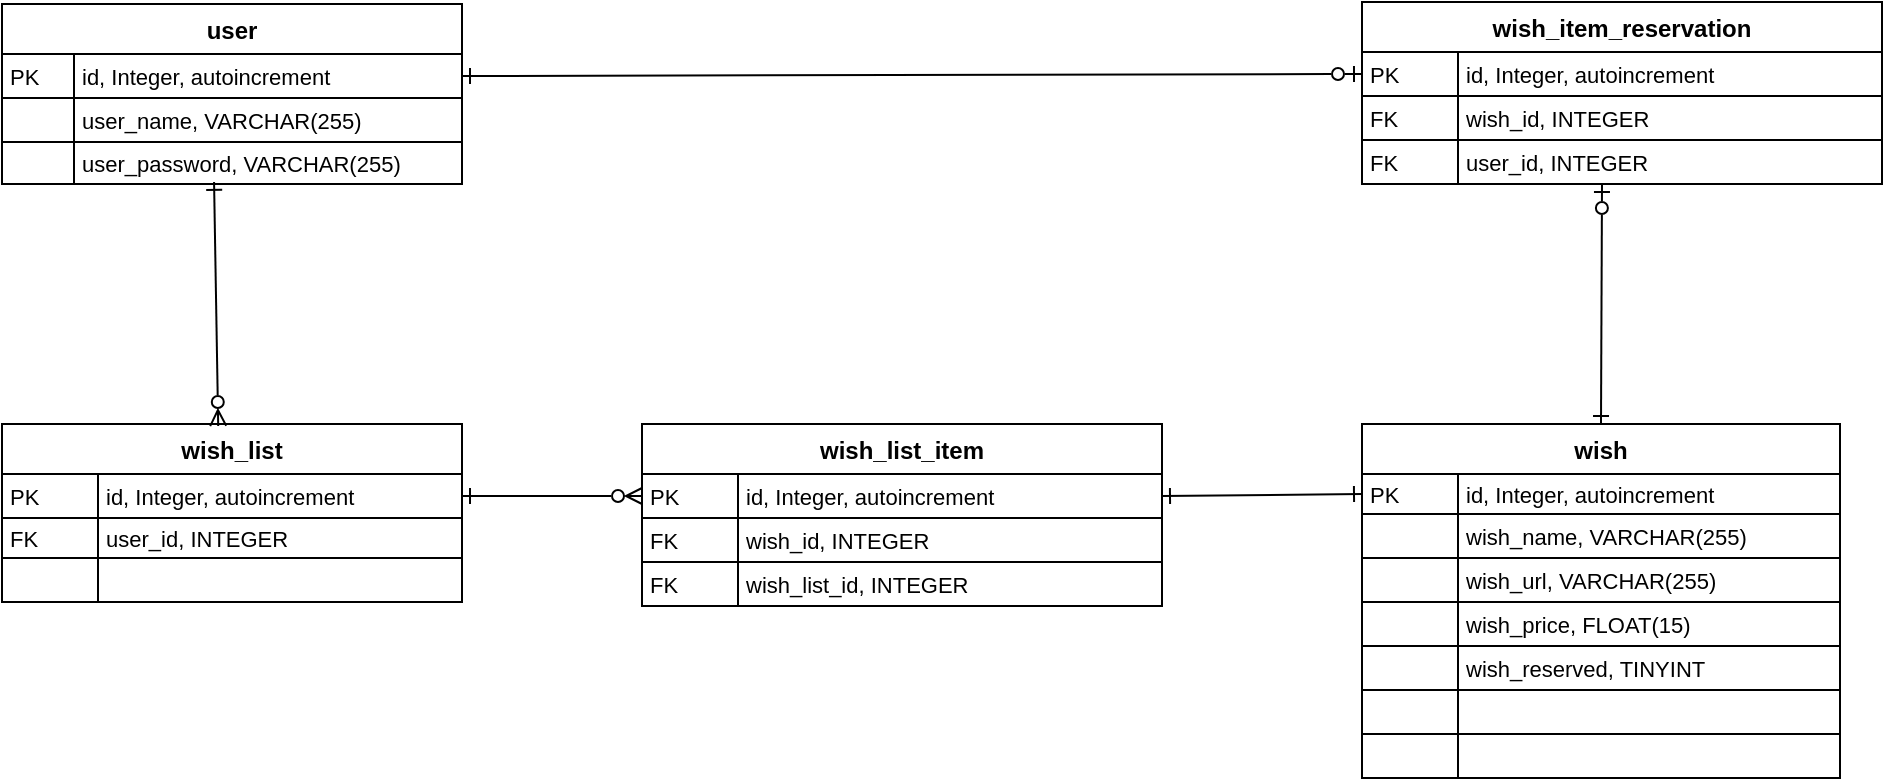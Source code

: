 <mxfile version="24.8.3">
  <diagram name="Side-1" id="iUmJYM5H5TX0otE7iVkQ">
    <mxGraphModel dx="1021" dy="607" grid="1" gridSize="10" guides="1" tooltips="1" connect="1" arrows="1" fold="1" page="1" pageScale="1" pageWidth="827" pageHeight="1169" math="0" shadow="0">
      <root>
        <mxCell id="0" />
        <mxCell id="1" parent="0" />
        <mxCell id="2" value="user" style="shape=table;startSize=25;container=1;collapsible=0;childLayout=tableLayout;fixedRows=1;rowLines=1;fontStyle=1;align=center;resizeLast=1;" parent="1" vertex="1">
          <mxGeometry x="40" y="110" width="230" height="90" as="geometry" />
        </mxCell>
        <mxCell id="3" style="shape=tableRow;horizontal=0;startSize=0;swimlaneHead=0;swimlaneBody=0;fillColor=none;collapsible=0;dropTarget=0;points=[[0,0.5],[1,0.5]];portConstraint=eastwest;top=0;left=0;right=0;bottom=0;" parent="2" vertex="1">
          <mxGeometry y="25" width="230" height="22" as="geometry" />
        </mxCell>
        <mxCell id="4" value="PK" style="shape=partialRectangle;connectable=0;fillColor=none;top=0;left=0;bottom=0;right=0;align=left;spacingLeft=2;overflow=hidden;fontSize=11;" parent="3" vertex="1">
          <mxGeometry width="36" height="22" as="geometry">
            <mxRectangle width="36" height="22" as="alternateBounds" />
          </mxGeometry>
        </mxCell>
        <mxCell id="5" value="id, Integer, autoincrement" style="shape=partialRectangle;connectable=0;fillColor=none;top=0;left=0;bottom=0;right=0;align=left;spacingLeft=2;overflow=hidden;fontSize=11;" parent="3" vertex="1">
          <mxGeometry x="36" width="194" height="22" as="geometry">
            <mxRectangle width="194" height="22" as="alternateBounds" />
          </mxGeometry>
        </mxCell>
        <mxCell id="6" style="shape=tableRow;horizontal=0;startSize=0;swimlaneHead=0;swimlaneBody=0;fillColor=none;collapsible=0;dropTarget=0;points=[[0,0.5],[1,0.5]];portConstraint=eastwest;top=0;left=0;right=0;bottom=0;" parent="2" vertex="1">
          <mxGeometry y="47" width="230" height="22" as="geometry" />
        </mxCell>
        <mxCell id="7" value="" style="shape=partialRectangle;connectable=0;fillColor=none;top=0;left=0;bottom=0;right=0;align=left;spacingLeft=2;overflow=hidden;fontSize=11;" parent="6" vertex="1">
          <mxGeometry width="36" height="22" as="geometry">
            <mxRectangle width="36" height="22" as="alternateBounds" />
          </mxGeometry>
        </mxCell>
        <mxCell id="8" value="user_name, VARCHAR(255)" style="shape=partialRectangle;connectable=0;fillColor=none;top=0;left=0;bottom=0;right=0;align=left;spacingLeft=2;overflow=hidden;fontSize=11;" parent="6" vertex="1">
          <mxGeometry x="36" width="194" height="22" as="geometry">
            <mxRectangle width="194" height="22" as="alternateBounds" />
          </mxGeometry>
        </mxCell>
        <mxCell id="9" style="shape=tableRow;horizontal=0;startSize=0;swimlaneHead=0;swimlaneBody=0;fillColor=none;collapsible=0;dropTarget=0;points=[[0,0.5],[1,0.5]];portConstraint=eastwest;top=0;left=0;right=0;bottom=0;" parent="2" vertex="1">
          <mxGeometry y="69" width="230" height="21" as="geometry" />
        </mxCell>
        <mxCell id="10" value="" style="shape=partialRectangle;connectable=0;fillColor=none;top=0;left=0;bottom=0;right=0;align=left;spacingLeft=2;overflow=hidden;fontSize=11;" parent="9" vertex="1">
          <mxGeometry width="36" height="21" as="geometry">
            <mxRectangle width="36" height="21" as="alternateBounds" />
          </mxGeometry>
        </mxCell>
        <mxCell id="11" value="user_password, VARCHAR(255)" style="shape=partialRectangle;connectable=0;fillColor=none;top=0;left=0;bottom=0;right=0;align=left;spacingLeft=2;overflow=hidden;fontSize=11;" parent="9" vertex="1">
          <mxGeometry x="36" width="194" height="21" as="geometry">
            <mxRectangle width="194" height="21" as="alternateBounds" />
          </mxGeometry>
        </mxCell>
        <mxCell id="krktDHk4n1So4Y8UEjge-22" value="wish" style="shape=table;startSize=25;container=1;collapsible=0;childLayout=tableLayout;fixedRows=1;rowLines=1;fontStyle=1;align=center;resizeLast=1;" vertex="1" parent="1">
          <mxGeometry x="720" y="320" width="239" height="177" as="geometry" />
        </mxCell>
        <mxCell id="krktDHk4n1So4Y8UEjge-23" style="shape=tableRow;horizontal=0;startSize=0;swimlaneHead=0;swimlaneBody=0;fillColor=none;collapsible=0;dropTarget=0;points=[[0,0.5],[1,0.5]];portConstraint=eastwest;top=0;left=0;right=0;bottom=0;" vertex="1" parent="krktDHk4n1So4Y8UEjge-22">
          <mxGeometry y="25" width="239" height="20" as="geometry" />
        </mxCell>
        <mxCell id="krktDHk4n1So4Y8UEjge-24" value="PK" style="shape=partialRectangle;connectable=0;fillColor=none;top=0;left=0;bottom=0;right=0;align=left;spacingLeft=2;overflow=hidden;fontSize=11;" vertex="1" parent="krktDHk4n1So4Y8UEjge-23">
          <mxGeometry width="48" height="20" as="geometry">
            <mxRectangle width="48" height="20" as="alternateBounds" />
          </mxGeometry>
        </mxCell>
        <mxCell id="krktDHk4n1So4Y8UEjge-25" value="id, Integer, autoincrement" style="shape=partialRectangle;connectable=0;fillColor=none;top=0;left=0;bottom=0;right=0;align=left;spacingLeft=2;overflow=hidden;fontSize=11;" vertex="1" parent="krktDHk4n1So4Y8UEjge-23">
          <mxGeometry x="48" width="191" height="20" as="geometry">
            <mxRectangle width="191" height="20" as="alternateBounds" />
          </mxGeometry>
        </mxCell>
        <mxCell id="krktDHk4n1So4Y8UEjge-26" style="shape=tableRow;horizontal=0;startSize=0;swimlaneHead=0;swimlaneBody=0;fillColor=none;collapsible=0;dropTarget=0;points=[[0,0.5],[1,0.5]];portConstraint=eastwest;top=0;left=0;right=0;bottom=0;" vertex="1" parent="krktDHk4n1So4Y8UEjge-22">
          <mxGeometry y="45" width="239" height="22" as="geometry" />
        </mxCell>
        <mxCell id="krktDHk4n1So4Y8UEjge-27" value="" style="shape=partialRectangle;connectable=0;fillColor=none;top=0;left=0;bottom=0;right=0;align=left;spacingLeft=2;overflow=hidden;fontSize=11;" vertex="1" parent="krktDHk4n1So4Y8UEjge-26">
          <mxGeometry width="48" height="22" as="geometry">
            <mxRectangle width="48" height="22" as="alternateBounds" />
          </mxGeometry>
        </mxCell>
        <mxCell id="krktDHk4n1So4Y8UEjge-28" value="wish_name, VARCHAR(255)" style="shape=partialRectangle;connectable=0;fillColor=none;top=0;left=0;bottom=0;right=0;align=left;spacingLeft=2;overflow=hidden;fontSize=11;" vertex="1" parent="krktDHk4n1So4Y8UEjge-26">
          <mxGeometry x="48" width="191" height="22" as="geometry">
            <mxRectangle width="191" height="22" as="alternateBounds" />
          </mxGeometry>
        </mxCell>
        <mxCell id="krktDHk4n1So4Y8UEjge-29" style="shape=tableRow;horizontal=0;startSize=0;swimlaneHead=0;swimlaneBody=0;fillColor=none;collapsible=0;dropTarget=0;points=[[0,0.5],[1,0.5]];portConstraint=eastwest;top=0;left=0;right=0;bottom=0;" vertex="1" parent="krktDHk4n1So4Y8UEjge-22">
          <mxGeometry y="67" width="239" height="22" as="geometry" />
        </mxCell>
        <mxCell id="krktDHk4n1So4Y8UEjge-30" value="" style="shape=partialRectangle;connectable=0;fillColor=none;top=0;left=0;bottom=0;right=0;align=left;spacingLeft=2;overflow=hidden;fontSize=11;" vertex="1" parent="krktDHk4n1So4Y8UEjge-29">
          <mxGeometry width="48" height="22" as="geometry">
            <mxRectangle width="48" height="22" as="alternateBounds" />
          </mxGeometry>
        </mxCell>
        <mxCell id="krktDHk4n1So4Y8UEjge-31" value="wish_url, VARCHAR(255)" style="shape=partialRectangle;connectable=0;fillColor=none;top=0;left=0;bottom=0;right=0;align=left;spacingLeft=2;overflow=hidden;fontSize=11;" vertex="1" parent="krktDHk4n1So4Y8UEjge-29">
          <mxGeometry x="48" width="191" height="22" as="geometry">
            <mxRectangle width="191" height="22" as="alternateBounds" />
          </mxGeometry>
        </mxCell>
        <mxCell id="krktDHk4n1So4Y8UEjge-35" style="shape=tableRow;horizontal=0;startSize=0;swimlaneHead=0;swimlaneBody=0;fillColor=none;collapsible=0;dropTarget=0;points=[[0,0.5],[1,0.5]];portConstraint=eastwest;top=0;left=0;right=0;bottom=0;" vertex="1" parent="krktDHk4n1So4Y8UEjge-22">
          <mxGeometry y="89" width="239" height="22" as="geometry" />
        </mxCell>
        <mxCell id="krktDHk4n1So4Y8UEjge-36" style="shape=partialRectangle;connectable=0;fillColor=none;top=0;left=0;bottom=0;right=0;align=left;spacingLeft=2;overflow=hidden;fontSize=11;" vertex="1" parent="krktDHk4n1So4Y8UEjge-35">
          <mxGeometry width="48" height="22" as="geometry">
            <mxRectangle width="48" height="22" as="alternateBounds" />
          </mxGeometry>
        </mxCell>
        <mxCell id="krktDHk4n1So4Y8UEjge-37" value="wish_price, FLOAT(15)" style="shape=partialRectangle;connectable=0;fillColor=none;top=0;left=0;bottom=0;right=0;align=left;spacingLeft=2;overflow=hidden;fontSize=11;" vertex="1" parent="krktDHk4n1So4Y8UEjge-35">
          <mxGeometry x="48" width="191" height="22" as="geometry">
            <mxRectangle width="191" height="22" as="alternateBounds" />
          </mxGeometry>
        </mxCell>
        <mxCell id="krktDHk4n1So4Y8UEjge-38" style="shape=tableRow;horizontal=0;startSize=0;swimlaneHead=0;swimlaneBody=0;fillColor=none;collapsible=0;dropTarget=0;points=[[0,0.5],[1,0.5]];portConstraint=eastwest;top=0;left=0;right=0;bottom=0;" vertex="1" parent="krktDHk4n1So4Y8UEjge-22">
          <mxGeometry y="111" width="239" height="22" as="geometry" />
        </mxCell>
        <mxCell id="krktDHk4n1So4Y8UEjge-39" style="shape=partialRectangle;connectable=0;fillColor=none;top=0;left=0;bottom=0;right=0;align=left;spacingLeft=2;overflow=hidden;fontSize=11;" vertex="1" parent="krktDHk4n1So4Y8UEjge-38">
          <mxGeometry width="48" height="22" as="geometry">
            <mxRectangle width="48" height="22" as="alternateBounds" />
          </mxGeometry>
        </mxCell>
        <mxCell id="krktDHk4n1So4Y8UEjge-40" value="wish_reserved, TINYINT" style="shape=partialRectangle;connectable=0;fillColor=none;top=0;left=0;bottom=0;right=0;align=left;spacingLeft=2;overflow=hidden;fontSize=11;" vertex="1" parent="krktDHk4n1So4Y8UEjge-38">
          <mxGeometry x="48" width="191" height="22" as="geometry">
            <mxRectangle width="191" height="22" as="alternateBounds" />
          </mxGeometry>
        </mxCell>
        <mxCell id="krktDHk4n1So4Y8UEjge-41" style="shape=tableRow;horizontal=0;startSize=0;swimlaneHead=0;swimlaneBody=0;fillColor=none;collapsible=0;dropTarget=0;points=[[0,0.5],[1,0.5]];portConstraint=eastwest;top=0;left=0;right=0;bottom=0;" vertex="1" parent="krktDHk4n1So4Y8UEjge-22">
          <mxGeometry y="133" width="239" height="22" as="geometry" />
        </mxCell>
        <mxCell id="krktDHk4n1So4Y8UEjge-42" style="shape=partialRectangle;connectable=0;fillColor=none;top=0;left=0;bottom=0;right=0;align=left;spacingLeft=2;overflow=hidden;fontSize=11;" vertex="1" parent="krktDHk4n1So4Y8UEjge-41">
          <mxGeometry width="48" height="22" as="geometry">
            <mxRectangle width="48" height="22" as="alternateBounds" />
          </mxGeometry>
        </mxCell>
        <mxCell id="krktDHk4n1So4Y8UEjge-43" style="shape=partialRectangle;connectable=0;fillColor=none;top=0;left=0;bottom=0;right=0;align=left;spacingLeft=2;overflow=hidden;fontSize=11;" vertex="1" parent="krktDHk4n1So4Y8UEjge-41">
          <mxGeometry x="48" width="191" height="22" as="geometry">
            <mxRectangle width="191" height="22" as="alternateBounds" />
          </mxGeometry>
        </mxCell>
        <mxCell id="krktDHk4n1So4Y8UEjge-44" style="shape=tableRow;horizontal=0;startSize=0;swimlaneHead=0;swimlaneBody=0;fillColor=none;collapsible=0;dropTarget=0;points=[[0,0.5],[1,0.5]];portConstraint=eastwest;top=0;left=0;right=0;bottom=0;" vertex="1" parent="krktDHk4n1So4Y8UEjge-22">
          <mxGeometry y="155" width="239" height="22" as="geometry" />
        </mxCell>
        <mxCell id="krktDHk4n1So4Y8UEjge-45" style="shape=partialRectangle;connectable=0;fillColor=none;top=0;left=0;bottom=0;right=0;align=left;spacingLeft=2;overflow=hidden;fontSize=11;" vertex="1" parent="krktDHk4n1So4Y8UEjge-44">
          <mxGeometry width="48" height="22" as="geometry">
            <mxRectangle width="48" height="22" as="alternateBounds" />
          </mxGeometry>
        </mxCell>
        <mxCell id="krktDHk4n1So4Y8UEjge-46" style="shape=partialRectangle;connectable=0;fillColor=none;top=0;left=0;bottom=0;right=0;align=left;spacingLeft=2;overflow=hidden;fontSize=11;" vertex="1" parent="krktDHk4n1So4Y8UEjge-44">
          <mxGeometry x="48" width="191" height="22" as="geometry">
            <mxRectangle width="191" height="22" as="alternateBounds" />
          </mxGeometry>
        </mxCell>
        <mxCell id="krktDHk4n1So4Y8UEjge-47" value="wish_list" style="shape=table;startSize=25;container=1;collapsible=0;childLayout=tableLayout;fixedRows=1;rowLines=1;fontStyle=1;align=center;resizeLast=1;" vertex="1" parent="1">
          <mxGeometry x="40" y="320" width="230" height="89" as="geometry" />
        </mxCell>
        <mxCell id="krktDHk4n1So4Y8UEjge-48" style="shape=tableRow;horizontal=0;startSize=0;swimlaneHead=0;swimlaneBody=0;fillColor=none;collapsible=0;dropTarget=0;points=[[0,0.5],[1,0.5]];portConstraint=eastwest;top=0;left=0;right=0;bottom=0;" vertex="1" parent="krktDHk4n1So4Y8UEjge-47">
          <mxGeometry y="25" width="230" height="22" as="geometry" />
        </mxCell>
        <mxCell id="krktDHk4n1So4Y8UEjge-49" value="PK" style="shape=partialRectangle;connectable=0;fillColor=none;top=0;left=0;bottom=0;right=0;align=left;spacingLeft=2;overflow=hidden;fontSize=11;" vertex="1" parent="krktDHk4n1So4Y8UEjge-48">
          <mxGeometry width="48" height="22" as="geometry">
            <mxRectangle width="48" height="22" as="alternateBounds" />
          </mxGeometry>
        </mxCell>
        <mxCell id="krktDHk4n1So4Y8UEjge-50" value="id, Integer, autoincrement" style="shape=partialRectangle;connectable=0;fillColor=none;top=0;left=0;bottom=0;right=0;align=left;spacingLeft=2;overflow=hidden;fontSize=11;" vertex="1" parent="krktDHk4n1So4Y8UEjge-48">
          <mxGeometry x="48" width="182" height="22" as="geometry">
            <mxRectangle width="182" height="22" as="alternateBounds" />
          </mxGeometry>
        </mxCell>
        <mxCell id="krktDHk4n1So4Y8UEjge-51" style="shape=tableRow;horizontal=0;startSize=0;swimlaneHead=0;swimlaneBody=0;fillColor=none;collapsible=0;dropTarget=0;points=[[0,0.5],[1,0.5]];portConstraint=eastwest;top=0;left=0;right=0;bottom=0;" vertex="1" parent="krktDHk4n1So4Y8UEjge-47">
          <mxGeometry y="47" width="230" height="20" as="geometry" />
        </mxCell>
        <mxCell id="krktDHk4n1So4Y8UEjge-52" value="FK" style="shape=partialRectangle;connectable=0;fillColor=none;top=0;left=0;bottom=0;right=0;align=left;spacingLeft=2;overflow=hidden;fontSize=11;" vertex="1" parent="krktDHk4n1So4Y8UEjge-51">
          <mxGeometry width="48" height="20" as="geometry">
            <mxRectangle width="48" height="20" as="alternateBounds" />
          </mxGeometry>
        </mxCell>
        <mxCell id="krktDHk4n1So4Y8UEjge-53" value="user_id, INTEGER" style="shape=partialRectangle;connectable=0;fillColor=none;top=0;left=0;bottom=0;right=0;align=left;spacingLeft=2;overflow=hidden;fontSize=11;" vertex="1" parent="krktDHk4n1So4Y8UEjge-51">
          <mxGeometry x="48" width="182" height="20" as="geometry">
            <mxRectangle width="182" height="20" as="alternateBounds" />
          </mxGeometry>
        </mxCell>
        <mxCell id="krktDHk4n1So4Y8UEjge-54" style="shape=tableRow;horizontal=0;startSize=0;swimlaneHead=0;swimlaneBody=0;fillColor=none;collapsible=0;dropTarget=0;points=[[0,0.5],[1,0.5]];portConstraint=eastwest;top=0;left=0;right=0;bottom=0;" vertex="1" parent="krktDHk4n1So4Y8UEjge-47">
          <mxGeometry y="67" width="230" height="22" as="geometry" />
        </mxCell>
        <mxCell id="krktDHk4n1So4Y8UEjge-55" value="" style="shape=partialRectangle;connectable=0;fillColor=none;top=0;left=0;bottom=0;right=0;align=left;spacingLeft=2;overflow=hidden;fontSize=11;" vertex="1" parent="krktDHk4n1So4Y8UEjge-54">
          <mxGeometry width="48" height="22" as="geometry">
            <mxRectangle width="48" height="22" as="alternateBounds" />
          </mxGeometry>
        </mxCell>
        <mxCell id="krktDHk4n1So4Y8UEjge-56" value="" style="shape=partialRectangle;connectable=0;fillColor=none;top=0;left=0;bottom=0;right=0;align=left;spacingLeft=2;overflow=hidden;fontSize=11;" vertex="1" parent="krktDHk4n1So4Y8UEjge-54">
          <mxGeometry x="48" width="182" height="22" as="geometry">
            <mxRectangle width="182" height="22" as="alternateBounds" />
          </mxGeometry>
        </mxCell>
        <mxCell id="krktDHk4n1So4Y8UEjge-57" value="wish_list_item" style="shape=table;startSize=25;container=1;collapsible=0;childLayout=tableLayout;fixedRows=1;rowLines=1;fontStyle=1;align=center;resizeLast=1;" vertex="1" parent="1">
          <mxGeometry x="360" y="320" width="260" height="91" as="geometry" />
        </mxCell>
        <mxCell id="krktDHk4n1So4Y8UEjge-58" style="shape=tableRow;horizontal=0;startSize=0;swimlaneHead=0;swimlaneBody=0;fillColor=none;collapsible=0;dropTarget=0;points=[[0,0.5],[1,0.5]];portConstraint=eastwest;top=0;left=0;right=0;bottom=0;" vertex="1" parent="krktDHk4n1So4Y8UEjge-57">
          <mxGeometry y="25" width="260" height="22" as="geometry" />
        </mxCell>
        <mxCell id="krktDHk4n1So4Y8UEjge-59" value="PK" style="shape=partialRectangle;connectable=0;fillColor=none;top=0;left=0;bottom=0;right=0;align=left;spacingLeft=2;overflow=hidden;fontSize=11;" vertex="1" parent="krktDHk4n1So4Y8UEjge-58">
          <mxGeometry width="48" height="22" as="geometry">
            <mxRectangle width="48" height="22" as="alternateBounds" />
          </mxGeometry>
        </mxCell>
        <mxCell id="krktDHk4n1So4Y8UEjge-60" value="id, Integer, autoincrement" style="shape=partialRectangle;connectable=0;fillColor=none;top=0;left=0;bottom=0;right=0;align=left;spacingLeft=2;overflow=hidden;fontSize=11;" vertex="1" parent="krktDHk4n1So4Y8UEjge-58">
          <mxGeometry x="48" width="212" height="22" as="geometry">
            <mxRectangle width="212" height="22" as="alternateBounds" />
          </mxGeometry>
        </mxCell>
        <mxCell id="krktDHk4n1So4Y8UEjge-61" style="shape=tableRow;horizontal=0;startSize=0;swimlaneHead=0;swimlaneBody=0;fillColor=none;collapsible=0;dropTarget=0;points=[[0,0.5],[1,0.5]];portConstraint=eastwest;top=0;left=0;right=0;bottom=0;" vertex="1" parent="krktDHk4n1So4Y8UEjge-57">
          <mxGeometry y="47" width="260" height="22" as="geometry" />
        </mxCell>
        <mxCell id="krktDHk4n1So4Y8UEjge-62" value="FK" style="shape=partialRectangle;connectable=0;fillColor=none;top=0;left=0;bottom=0;right=0;align=left;spacingLeft=2;overflow=hidden;fontSize=11;" vertex="1" parent="krktDHk4n1So4Y8UEjge-61">
          <mxGeometry width="48" height="22" as="geometry">
            <mxRectangle width="48" height="22" as="alternateBounds" />
          </mxGeometry>
        </mxCell>
        <mxCell id="krktDHk4n1So4Y8UEjge-63" value="wish_id, INTEGER" style="shape=partialRectangle;connectable=0;fillColor=none;top=0;left=0;bottom=0;right=0;align=left;spacingLeft=2;overflow=hidden;fontSize=11;" vertex="1" parent="krktDHk4n1So4Y8UEjge-61">
          <mxGeometry x="48" width="212" height="22" as="geometry">
            <mxRectangle width="212" height="22" as="alternateBounds" />
          </mxGeometry>
        </mxCell>
        <mxCell id="krktDHk4n1So4Y8UEjge-64" style="shape=tableRow;horizontal=0;startSize=0;swimlaneHead=0;swimlaneBody=0;fillColor=none;collapsible=0;dropTarget=0;points=[[0,0.5],[1,0.5]];portConstraint=eastwest;top=0;left=0;right=0;bottom=0;" vertex="1" parent="krktDHk4n1So4Y8UEjge-57">
          <mxGeometry y="69" width="260" height="22" as="geometry" />
        </mxCell>
        <mxCell id="krktDHk4n1So4Y8UEjge-65" value="FK" style="shape=partialRectangle;connectable=0;fillColor=none;top=0;left=0;bottom=0;right=0;align=left;spacingLeft=2;overflow=hidden;fontSize=11;" vertex="1" parent="krktDHk4n1So4Y8UEjge-64">
          <mxGeometry width="48" height="22" as="geometry">
            <mxRectangle width="48" height="22" as="alternateBounds" />
          </mxGeometry>
        </mxCell>
        <mxCell id="krktDHk4n1So4Y8UEjge-66" value="wish_list_id, INTEGER" style="shape=partialRectangle;connectable=0;fillColor=none;top=0;left=0;bottom=0;right=0;align=left;spacingLeft=2;overflow=hidden;fontSize=11;" vertex="1" parent="krktDHk4n1So4Y8UEjge-64">
          <mxGeometry x="48" width="212" height="22" as="geometry">
            <mxRectangle width="212" height="22" as="alternateBounds" />
          </mxGeometry>
        </mxCell>
        <mxCell id="krktDHk4n1So4Y8UEjge-69" value="" style="endArrow=ERone;html=1;rounded=0;entryX=0.461;entryY=0.952;entryDx=0;entryDy=0;entryPerimeter=0;exitX=0.47;exitY=0.011;exitDx=0;exitDy=0;exitPerimeter=0;endFill=0;startArrow=ERzeroToMany;startFill=0;" edge="1" parent="1" source="krktDHk4n1So4Y8UEjge-47" target="9">
          <mxGeometry width="50" height="50" relative="1" as="geometry">
            <mxPoint x="140" y="270" as="sourcePoint" />
            <mxPoint x="140" y="230" as="targetPoint" />
          </mxGeometry>
        </mxCell>
        <mxCell id="krktDHk4n1So4Y8UEjge-70" value="" style="endArrow=ERone;html=1;rounded=0;entryX=1;entryY=0.5;entryDx=0;entryDy=0;exitX=0;exitY=0.5;exitDx=0;exitDy=0;endFill=0;startArrow=ERzeroToMany;startFill=0;" edge="1" parent="1" source="krktDHk4n1So4Y8UEjge-58" target="krktDHk4n1So4Y8UEjge-48">
          <mxGeometry width="50" height="50" relative="1" as="geometry">
            <mxPoint x="332" y="332" as="sourcePoint" />
            <mxPoint x="330" y="210" as="targetPoint" />
          </mxGeometry>
        </mxCell>
        <mxCell id="krktDHk4n1So4Y8UEjge-71" value="" style="endArrow=ERone;html=1;rounded=0;entryX=0;entryY=0.5;entryDx=0;entryDy=0;endFill=0;startArrow=ERone;startFill=0;exitX=1;exitY=0.5;exitDx=0;exitDy=0;" edge="1" parent="1" source="krktDHk4n1So4Y8UEjge-58" target="krktDHk4n1So4Y8UEjge-23">
          <mxGeometry width="50" height="50" relative="1" as="geometry">
            <mxPoint x="620" y="370" as="sourcePoint" />
            <mxPoint x="450" y="470" as="targetPoint" />
          </mxGeometry>
        </mxCell>
        <mxCell id="krktDHk4n1So4Y8UEjge-74" value="wish_item_reservation" style="shape=table;startSize=25;container=1;collapsible=0;childLayout=tableLayout;fixedRows=1;rowLines=1;fontStyle=1;align=center;resizeLast=1;" vertex="1" parent="1">
          <mxGeometry x="720" y="109" width="260" height="91" as="geometry" />
        </mxCell>
        <mxCell id="krktDHk4n1So4Y8UEjge-75" style="shape=tableRow;horizontal=0;startSize=0;swimlaneHead=0;swimlaneBody=0;fillColor=none;collapsible=0;dropTarget=0;points=[[0,0.5],[1,0.5]];portConstraint=eastwest;top=0;left=0;right=0;bottom=0;" vertex="1" parent="krktDHk4n1So4Y8UEjge-74">
          <mxGeometry y="25" width="260" height="22" as="geometry" />
        </mxCell>
        <mxCell id="krktDHk4n1So4Y8UEjge-76" value="PK" style="shape=partialRectangle;connectable=0;fillColor=none;top=0;left=0;bottom=0;right=0;align=left;spacingLeft=2;overflow=hidden;fontSize=11;" vertex="1" parent="krktDHk4n1So4Y8UEjge-75">
          <mxGeometry width="48" height="22" as="geometry">
            <mxRectangle width="48" height="22" as="alternateBounds" />
          </mxGeometry>
        </mxCell>
        <mxCell id="krktDHk4n1So4Y8UEjge-77" value="id, Integer, autoincrement" style="shape=partialRectangle;connectable=0;fillColor=none;top=0;left=0;bottom=0;right=0;align=left;spacingLeft=2;overflow=hidden;fontSize=11;" vertex="1" parent="krktDHk4n1So4Y8UEjge-75">
          <mxGeometry x="48" width="212" height="22" as="geometry">
            <mxRectangle width="212" height="22" as="alternateBounds" />
          </mxGeometry>
        </mxCell>
        <mxCell id="krktDHk4n1So4Y8UEjge-78" style="shape=tableRow;horizontal=0;startSize=0;swimlaneHead=0;swimlaneBody=0;fillColor=none;collapsible=0;dropTarget=0;points=[[0,0.5],[1,0.5]];portConstraint=eastwest;top=0;left=0;right=0;bottom=0;" vertex="1" parent="krktDHk4n1So4Y8UEjge-74">
          <mxGeometry y="47" width="260" height="22" as="geometry" />
        </mxCell>
        <mxCell id="krktDHk4n1So4Y8UEjge-79" value="FK" style="shape=partialRectangle;connectable=0;fillColor=none;top=0;left=0;bottom=0;right=0;align=left;spacingLeft=2;overflow=hidden;fontSize=11;" vertex="1" parent="krktDHk4n1So4Y8UEjge-78">
          <mxGeometry width="48" height="22" as="geometry">
            <mxRectangle width="48" height="22" as="alternateBounds" />
          </mxGeometry>
        </mxCell>
        <mxCell id="krktDHk4n1So4Y8UEjge-80" value="wish_id, INTEGER" style="shape=partialRectangle;connectable=0;fillColor=none;top=0;left=0;bottom=0;right=0;align=left;spacingLeft=2;overflow=hidden;fontSize=11;" vertex="1" parent="krktDHk4n1So4Y8UEjge-78">
          <mxGeometry x="48" width="212" height="22" as="geometry">
            <mxRectangle width="212" height="22" as="alternateBounds" />
          </mxGeometry>
        </mxCell>
        <mxCell id="krktDHk4n1So4Y8UEjge-81" style="shape=tableRow;horizontal=0;startSize=0;swimlaneHead=0;swimlaneBody=0;fillColor=none;collapsible=0;dropTarget=0;points=[[0,0.5],[1,0.5]];portConstraint=eastwest;top=0;left=0;right=0;bottom=0;" vertex="1" parent="krktDHk4n1So4Y8UEjge-74">
          <mxGeometry y="69" width="260" height="22" as="geometry" />
        </mxCell>
        <mxCell id="krktDHk4n1So4Y8UEjge-82" value="FK" style="shape=partialRectangle;connectable=0;fillColor=none;top=0;left=0;bottom=0;right=0;align=left;spacingLeft=2;overflow=hidden;fontSize=11;" vertex="1" parent="krktDHk4n1So4Y8UEjge-81">
          <mxGeometry width="48" height="22" as="geometry">
            <mxRectangle width="48" height="22" as="alternateBounds" />
          </mxGeometry>
        </mxCell>
        <mxCell id="krktDHk4n1So4Y8UEjge-83" value="user_id, INTEGER" style="shape=partialRectangle;connectable=0;fillColor=none;top=0;left=0;bottom=0;right=0;align=left;spacingLeft=2;overflow=hidden;fontSize=11;" vertex="1" parent="krktDHk4n1So4Y8UEjge-81">
          <mxGeometry x="48" width="212" height="22" as="geometry">
            <mxRectangle width="212" height="22" as="alternateBounds" />
          </mxGeometry>
        </mxCell>
        <mxCell id="krktDHk4n1So4Y8UEjge-84" value="" style="endArrow=ERone;html=1;rounded=0;endFill=0;startArrow=ERzeroToOne;startFill=0;entryX=1;entryY=0.5;entryDx=0;entryDy=0;exitX=0;exitY=0.5;exitDx=0;exitDy=0;" edge="1" parent="1" source="krktDHk4n1So4Y8UEjge-75" target="3">
          <mxGeometry width="50" height="50" relative="1" as="geometry">
            <mxPoint x="460" y="140" as="sourcePoint" />
            <mxPoint x="390" y="230" as="targetPoint" />
          </mxGeometry>
        </mxCell>
        <mxCell id="krktDHk4n1So4Y8UEjge-85" value="" style="endArrow=ERone;html=1;rounded=0;endFill=0;startArrow=ERzeroToOne;startFill=0;entryX=0.5;entryY=0;entryDx=0;entryDy=0;" edge="1" parent="1" target="krktDHk4n1So4Y8UEjge-22">
          <mxGeometry width="50" height="50" relative="1" as="geometry">
            <mxPoint x="840" y="200" as="sourcePoint" />
            <mxPoint x="580" y="423" as="targetPoint" />
            <Array as="points" />
          </mxGeometry>
        </mxCell>
      </root>
    </mxGraphModel>
  </diagram>
</mxfile>
